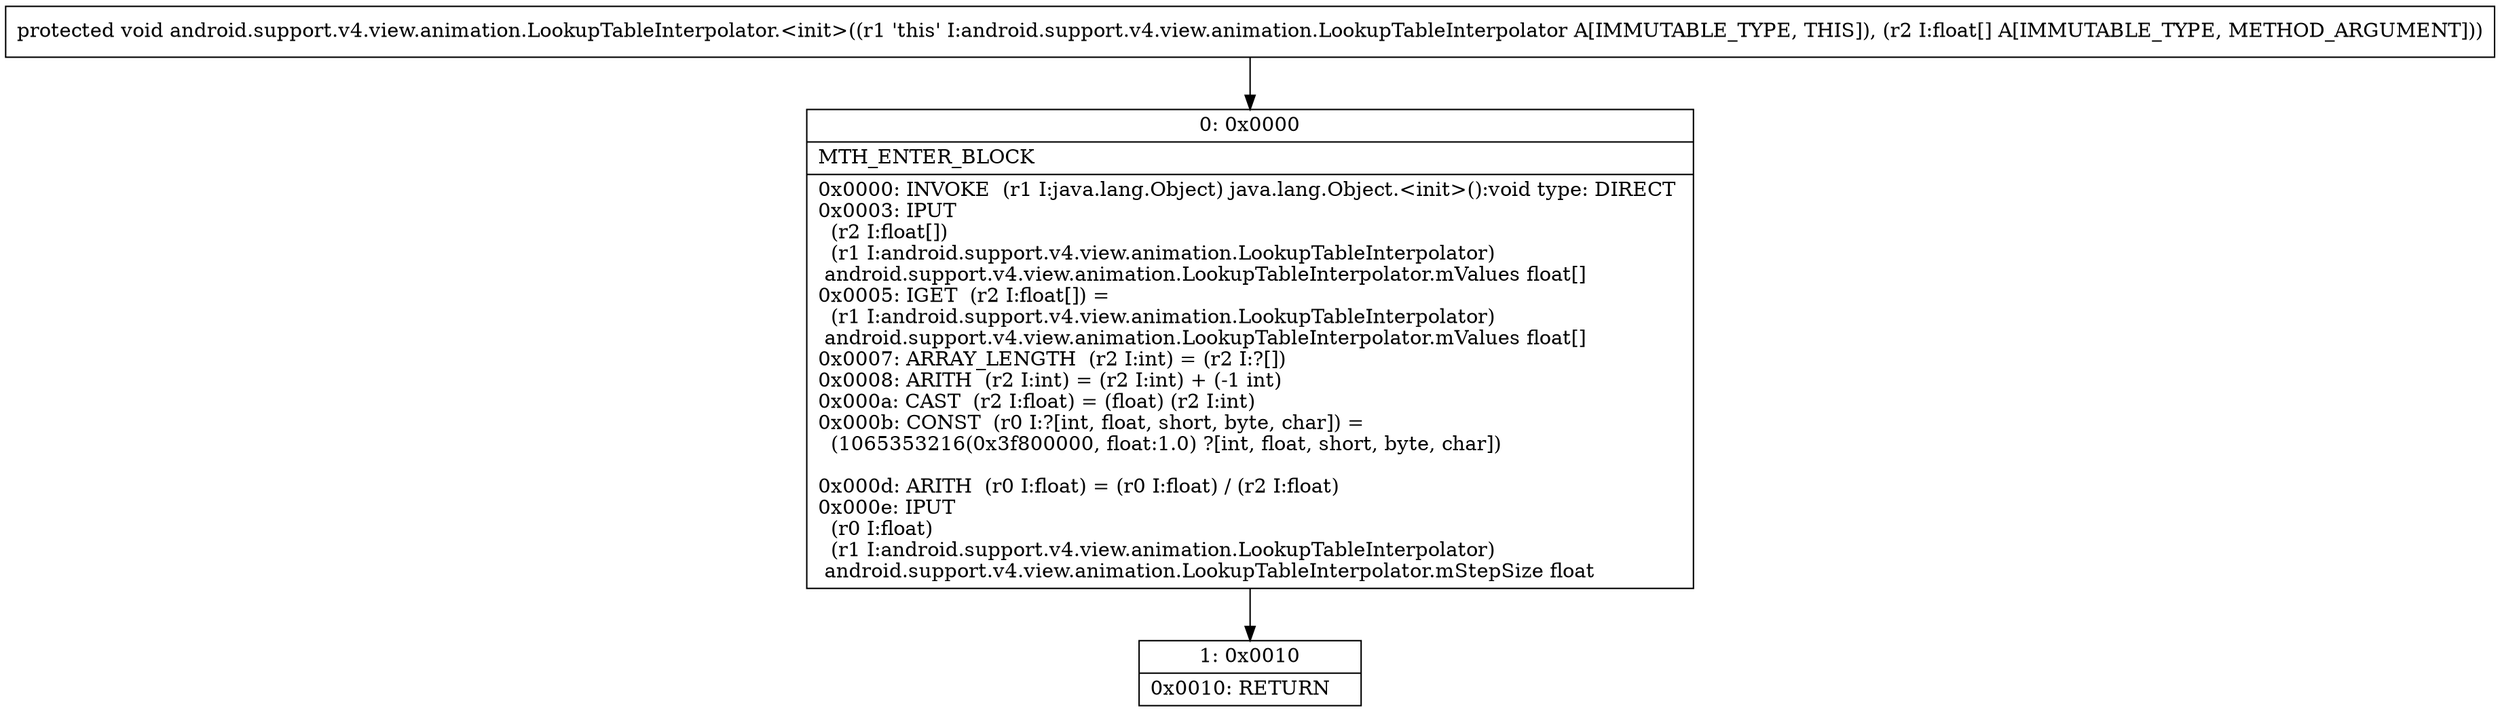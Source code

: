 digraph "CFG forandroid.support.v4.view.animation.LookupTableInterpolator.\<init\>([F)V" {
Node_0 [shape=record,label="{0\:\ 0x0000|MTH_ENTER_BLOCK\l|0x0000: INVOKE  (r1 I:java.lang.Object) java.lang.Object.\<init\>():void type: DIRECT \l0x0003: IPUT  \l  (r2 I:float[])\l  (r1 I:android.support.v4.view.animation.LookupTableInterpolator)\l android.support.v4.view.animation.LookupTableInterpolator.mValues float[] \l0x0005: IGET  (r2 I:float[]) = \l  (r1 I:android.support.v4.view.animation.LookupTableInterpolator)\l android.support.v4.view.animation.LookupTableInterpolator.mValues float[] \l0x0007: ARRAY_LENGTH  (r2 I:int) = (r2 I:?[]) \l0x0008: ARITH  (r2 I:int) = (r2 I:int) + (\-1 int) \l0x000a: CAST  (r2 I:float) = (float) (r2 I:int) \l0x000b: CONST  (r0 I:?[int, float, short, byte, char]) = \l  (1065353216(0x3f800000, float:1.0) ?[int, float, short, byte, char])\l \l0x000d: ARITH  (r0 I:float) = (r0 I:float) \/ (r2 I:float) \l0x000e: IPUT  \l  (r0 I:float)\l  (r1 I:android.support.v4.view.animation.LookupTableInterpolator)\l android.support.v4.view.animation.LookupTableInterpolator.mStepSize float \l}"];
Node_1 [shape=record,label="{1\:\ 0x0010|0x0010: RETURN   \l}"];
MethodNode[shape=record,label="{protected void android.support.v4.view.animation.LookupTableInterpolator.\<init\>((r1 'this' I:android.support.v4.view.animation.LookupTableInterpolator A[IMMUTABLE_TYPE, THIS]), (r2 I:float[] A[IMMUTABLE_TYPE, METHOD_ARGUMENT])) }"];
MethodNode -> Node_0;
Node_0 -> Node_1;
}


